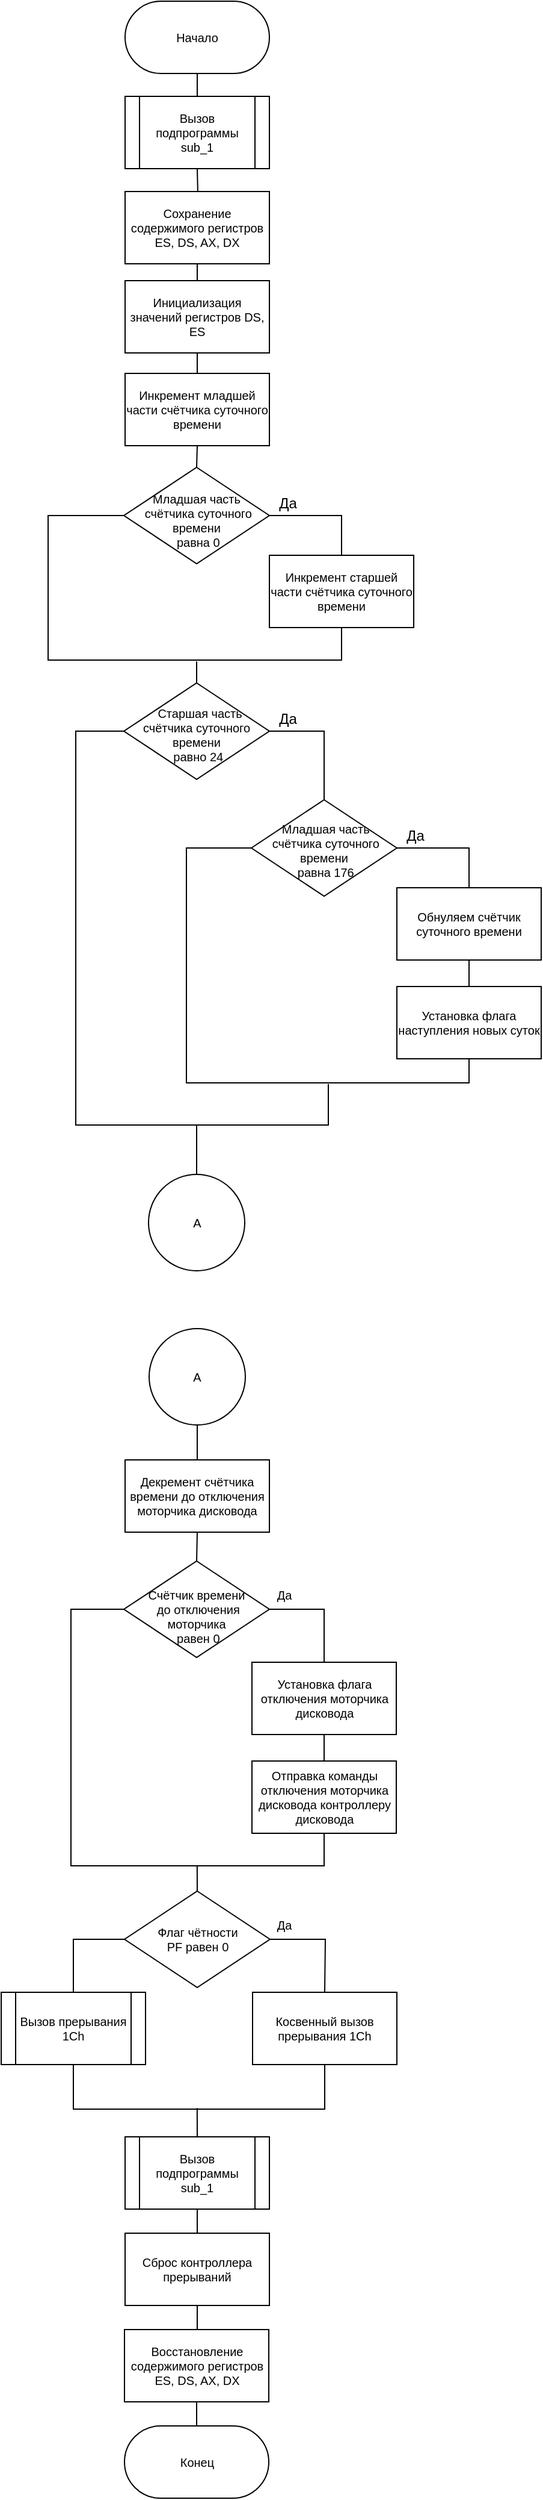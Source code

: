 <mxfile version="13.7.3" type="device"><diagram id="vEzgBr2tRx3um0AQD6LT" name="Page-1"><mxGraphModel dx="1395" dy="1069" grid="0" gridSize="10" guides="1" tooltips="1" connect="1" arrows="1" fold="1" page="1" pageScale="1" pageWidth="827" pageHeight="1169" math="0" shadow="0"><root><mxCell id="0"/><mxCell id="1" parent="0"/><mxCell id="I46ts-HFw3MQ4wNidFe4-3" value="" style="edgeStyle=orthogonalEdgeStyle;rounded=0;orthogonalLoop=1;jettySize=auto;html=1;endArrow=none;endFill=0;" parent="1" source="I46ts-HFw3MQ4wNidFe4-1" edge="1"><mxGeometry relative="1" as="geometry"><mxPoint x="420" y="171" as="targetPoint"/></mxGeometry></mxCell><mxCell id="I46ts-HFw3MQ4wNidFe4-1" value="Начало" style="rounded=1;whiteSpace=wrap;html=1;arcSize=50;fontSize=10;" parent="1" vertex="1"><mxGeometry x="360" y="92" width="120" height="60" as="geometry"/></mxCell><mxCell id="I46ts-HFw3MQ4wNidFe4-8" value="" style="edgeStyle=orthogonalEdgeStyle;rounded=0;orthogonalLoop=1;jettySize=auto;html=1;endArrow=none;endFill=0;" parent="1" target="I46ts-HFw3MQ4wNidFe4-6" edge="1"><mxGeometry relative="1" as="geometry"><mxPoint x="420" y="231" as="sourcePoint"/></mxGeometry></mxCell><mxCell id="Ol0smbycUpRR2l0TEpOd-20" style="edgeStyle=orthogonalEdgeStyle;rounded=0;orthogonalLoop=1;jettySize=auto;html=1;exitX=0.5;exitY=1;exitDx=0;exitDy=0;entryX=0.5;entryY=0;entryDx=0;entryDy=0;endArrow=none;endFill=0;" edge="1" parent="1" source="I46ts-HFw3MQ4wNidFe4-4" target="Ol0smbycUpRR2l0TEpOd-19"><mxGeometry relative="1" as="geometry"/></mxCell><mxCell id="I46ts-HFw3MQ4wNidFe4-4" value="Инициализация значений регистров DS, ES" style="rounded=0;whiteSpace=wrap;html=1;fontSize=10;" parent="1" vertex="1"><mxGeometry x="360" y="324" width="120" height="60" as="geometry"/></mxCell><mxCell id="Ol0smbycUpRR2l0TEpOd-16" style="edgeStyle=orthogonalEdgeStyle;rounded=0;orthogonalLoop=1;jettySize=auto;html=1;exitX=0.5;exitY=1;exitDx=0;exitDy=0;entryX=0.5;entryY=0;entryDx=0;entryDy=0;endArrow=none;endFill=0;" edge="1" parent="1" source="I46ts-HFw3MQ4wNidFe4-6" target="I46ts-HFw3MQ4wNidFe4-4"><mxGeometry relative="1" as="geometry"/></mxCell><mxCell id="I46ts-HFw3MQ4wNidFe4-6" value="Сохранение содержимого регистров ES, DS, AX, DX" style="rounded=0;whiteSpace=wrap;html=1;fontSize=10;" parent="1" vertex="1"><mxGeometry x="360" y="250" width="120" height="60" as="geometry"/></mxCell><mxCell id="Ol0smbycUpRR2l0TEpOd-4" style="edgeStyle=orthogonalEdgeStyle;rounded=0;orthogonalLoop=1;jettySize=auto;html=1;exitX=1;exitY=0.5;exitDx=0;exitDy=0;entryX=0.5;entryY=0;entryDx=0;entryDy=0;endArrow=none;endFill=0;" edge="1" parent="1" source="Ol0smbycUpRR2l0TEpOd-1" target="Ol0smbycUpRR2l0TEpOd-3"><mxGeometry relative="1" as="geometry"/></mxCell><mxCell id="Ol0smbycUpRR2l0TEpOd-22" style="edgeStyle=orthogonalEdgeStyle;rounded=0;orthogonalLoop=1;jettySize=auto;html=1;exitX=0;exitY=0.5;exitDx=0;exitDy=0;entryX=0.5;entryY=1;entryDx=0;entryDy=0;endArrow=none;endFill=0;fontSize=10;" edge="1" parent="1" source="Ol0smbycUpRR2l0TEpOd-1" target="Ol0smbycUpRR2l0TEpOd-3"><mxGeometry relative="1" as="geometry"><Array as="points"><mxPoint x="296" y="519"/><mxPoint x="296" y="639"/><mxPoint x="540" y="639"/></Array></mxGeometry></mxCell><mxCell id="Ol0smbycUpRR2l0TEpOd-1" value="&lt;font style=&quot;font-size: 10px;&quot;&gt;Младшая часть&lt;br style=&quot;font-size: 10px;&quot;&gt;&amp;nbsp;счётчика суточного времени&lt;br style=&quot;font-size: 10px;&quot;&gt;&amp;nbsp;равна 0&lt;/font&gt;" style="rhombus;whiteSpace=wrap;html=1;fontSize=10;align=center;verticalAlign=middle;spacingTop=24;spacingBottom=17;" vertex="1" parent="1"><mxGeometry x="359" y="479" width="121" height="80" as="geometry"/></mxCell><mxCell id="Ol0smbycUpRR2l0TEpOd-3" value="Инкремент старшей части счётчика суточного времени" style="rounded=0;whiteSpace=wrap;html=1;fontSize=10;" vertex="1" parent="1"><mxGeometry x="480" y="552" width="120" height="60" as="geometry"/></mxCell><mxCell id="Ol0smbycUpRR2l0TEpOd-8" value="Да" style="text;html=1;align=center;verticalAlign=middle;resizable=0;points=[];autosize=1;" vertex="1" parent="1"><mxGeometry x="480" y="499" width="30" height="20" as="geometry"/></mxCell><mxCell id="Ol0smbycUpRR2l0TEpOd-18" value="&lt;span style=&quot;font-size: 10px;&quot;&gt;Вызов подпрограммы sub_1&lt;/span&gt;" style="shape=process;whiteSpace=wrap;html=1;backgroundOutline=1;fontSize=10;" vertex="1" parent="1"><mxGeometry x="360" y="171" width="120" height="60" as="geometry"/></mxCell><mxCell id="Ol0smbycUpRR2l0TEpOd-21" style="edgeStyle=orthogonalEdgeStyle;rounded=0;orthogonalLoop=1;jettySize=auto;html=1;exitX=0.5;exitY=1;exitDx=0;exitDy=0;entryX=0.5;entryY=0;entryDx=0;entryDy=0;endArrow=none;endFill=0;" edge="1" parent="1" source="Ol0smbycUpRR2l0TEpOd-19" target="Ol0smbycUpRR2l0TEpOd-1"><mxGeometry relative="1" as="geometry"/></mxCell><mxCell id="Ol0smbycUpRR2l0TEpOd-19" value="Инкремент младшей части счётчика суточного времени" style="rounded=0;whiteSpace=wrap;html=1;fontSize=10;" vertex="1" parent="1"><mxGeometry x="360" y="401" width="120" height="60" as="geometry"/></mxCell><mxCell id="Ol0smbycUpRR2l0TEpOd-32" style="edgeStyle=orthogonalEdgeStyle;rounded=0;orthogonalLoop=1;jettySize=auto;html=1;exitX=0.5;exitY=0;exitDx=0;exitDy=0;endArrow=none;endFill=0;fontSize=10;" edge="1" parent="1" source="Ol0smbycUpRR2l0TEpOd-27"><mxGeometry relative="1" as="geometry"><mxPoint x="419.5" y="640.167" as="targetPoint"/></mxGeometry></mxCell><mxCell id="Ol0smbycUpRR2l0TEpOd-40" style="edgeStyle=orthogonalEdgeStyle;rounded=0;orthogonalLoop=1;jettySize=auto;html=1;exitX=1;exitY=0.5;exitDx=0;exitDy=0;endArrow=none;endFill=0;fontSize=10;" edge="1" parent="1" source="Ol0smbycUpRR2l0TEpOd-27" target="Ol0smbycUpRR2l0TEpOd-35"><mxGeometry relative="1" as="geometry"/></mxCell><mxCell id="Ol0smbycUpRR2l0TEpOd-44" style="edgeStyle=orthogonalEdgeStyle;rounded=0;orthogonalLoop=1;jettySize=auto;html=1;exitX=0;exitY=0.5;exitDx=0;exitDy=0;endArrow=none;endFill=0;fontSize=10;" edge="1" parent="1" source="Ol0smbycUpRR2l0TEpOd-27"><mxGeometry relative="1" as="geometry"><mxPoint x="529" y="991" as="targetPoint"/><Array as="points"><mxPoint x="319" y="698"/><mxPoint x="319" y="1025"/><mxPoint x="529" y="1025"/></Array></mxGeometry></mxCell><mxCell id="Ol0smbycUpRR2l0TEpOd-27" value="&amp;nbsp; Старшая часть &lt;br&gt;счётчика суточного времени &lt;br&gt;&amp;nbsp;равно 24" style="rhombus;whiteSpace=wrap;html=1;fontSize=10;align=center;verticalAlign=middle;spacingTop=24;spacingBottom=19;" vertex="1" parent="1"><mxGeometry x="359" y="658" width="121" height="80" as="geometry"/></mxCell><mxCell id="Ol0smbycUpRR2l0TEpOd-29" value="Да" style="text;html=1;align=center;verticalAlign=middle;resizable=0;points=[];autosize=1;" vertex="1" parent="1"><mxGeometry x="480" y="678" width="30" height="20" as="geometry"/></mxCell><mxCell id="Ol0smbycUpRR2l0TEpOd-33" style="edgeStyle=orthogonalEdgeStyle;rounded=0;orthogonalLoop=1;jettySize=auto;html=1;exitX=1;exitY=0.5;exitDx=0;exitDy=0;entryX=0.5;entryY=0;entryDx=0;entryDy=0;endArrow=none;endFill=0;" edge="1" parent="1" source="Ol0smbycUpRR2l0TEpOd-35" target="Ol0smbycUpRR2l0TEpOd-36"><mxGeometry relative="1" as="geometry"/></mxCell><mxCell id="Ol0smbycUpRR2l0TEpOd-43" style="edgeStyle=orthogonalEdgeStyle;rounded=0;orthogonalLoop=1;jettySize=auto;html=1;exitX=0;exitY=0.5;exitDx=0;exitDy=0;entryX=0.5;entryY=1;entryDx=0;entryDy=0;endArrow=none;endFill=0;fontSize=10;" edge="1" parent="1" source="Ol0smbycUpRR2l0TEpOd-35" target="Ol0smbycUpRR2l0TEpOd-41"><mxGeometry relative="1" as="geometry"><Array as="points"><mxPoint x="411" y="795"/><mxPoint x="411" y="990"/><mxPoint x="646" y="990"/></Array></mxGeometry></mxCell><mxCell id="Ol0smbycUpRR2l0TEpOd-35" value="&lt;font style=&quot;font-size: 10px&quot;&gt;&amp;nbsp;Младшая часть&lt;br style=&quot;font-size: 10px&quot;&gt;&amp;nbsp;счётчика суточного времени&lt;br style=&quot;font-size: 10px&quot;&gt;&amp;nbsp;равна 176&lt;/font&gt;" style="rhombus;whiteSpace=wrap;html=1;fontSize=10;align=center;verticalAlign=middle;spacingTop=28;spacingBottom=24;spacingLeft=0;" vertex="1" parent="1"><mxGeometry x="465" y="755" width="121" height="80" as="geometry"/></mxCell><mxCell id="Ol0smbycUpRR2l0TEpOd-42" style="edgeStyle=orthogonalEdgeStyle;rounded=0;orthogonalLoop=1;jettySize=auto;html=1;exitX=0.5;exitY=1;exitDx=0;exitDy=0;entryX=0.5;entryY=0;entryDx=0;entryDy=0;endArrow=none;endFill=0;fontSize=10;" edge="1" parent="1" source="Ol0smbycUpRR2l0TEpOd-36" target="Ol0smbycUpRR2l0TEpOd-41"><mxGeometry relative="1" as="geometry"/></mxCell><mxCell id="Ol0smbycUpRR2l0TEpOd-36" value="Обнуляем счётчик суточного времени" style="rounded=0;whiteSpace=wrap;html=1;fontSize=10;" vertex="1" parent="1"><mxGeometry x="586" y="828" width="120" height="60" as="geometry"/></mxCell><mxCell id="Ol0smbycUpRR2l0TEpOd-37" value="Да" style="text;html=1;align=center;verticalAlign=middle;resizable=0;points=[];autosize=1;" vertex="1" parent="1"><mxGeometry x="586" y="775" width="30" height="20" as="geometry"/></mxCell><mxCell id="Ol0smbycUpRR2l0TEpOd-41" value="Установка флага наступления новых суток" style="rounded=0;whiteSpace=wrap;html=1;fontSize=10;" vertex="1" parent="1"><mxGeometry x="586" y="910" width="120" height="60" as="geometry"/></mxCell><mxCell id="Ol0smbycUpRR2l0TEpOd-47" style="edgeStyle=orthogonalEdgeStyle;rounded=0;orthogonalLoop=1;jettySize=auto;html=1;exitX=0.5;exitY=0;exitDx=0;exitDy=0;endArrow=none;endFill=0;fontSize=10;" edge="1" parent="1" source="Ol0smbycUpRR2l0TEpOd-45"><mxGeometry relative="1" as="geometry"><mxPoint x="419.5" y="1025.167" as="targetPoint"/></mxGeometry></mxCell><mxCell id="Ol0smbycUpRR2l0TEpOd-45" value="А" style="ellipse;whiteSpace=wrap;html=1;aspect=fixed;fontSize=10;align=center;" vertex="1" parent="1"><mxGeometry x="379.5" y="1066" width="80" height="80" as="geometry"/></mxCell><mxCell id="Ol0smbycUpRR2l0TEpOd-50" style="edgeStyle=orthogonalEdgeStyle;rounded=0;orthogonalLoop=1;jettySize=auto;html=1;exitX=0.5;exitY=1;exitDx=0;exitDy=0;entryX=0.5;entryY=0;entryDx=0;entryDy=0;endArrow=none;endFill=0;fontSize=10;" edge="1" parent="1" source="Ol0smbycUpRR2l0TEpOd-48" target="Ol0smbycUpRR2l0TEpOd-49"><mxGeometry relative="1" as="geometry"/></mxCell><mxCell id="Ol0smbycUpRR2l0TEpOd-48" value="А" style="ellipse;whiteSpace=wrap;html=1;aspect=fixed;fontSize=10;align=center;" vertex="1" parent="1"><mxGeometry x="380" y="1194" width="80" height="80" as="geometry"/></mxCell><mxCell id="Ol0smbycUpRR2l0TEpOd-49" value="Декремент счётчика времени до отключения моторчика дисковода" style="rounded=0;whiteSpace=wrap;html=1;fontSize=10;" vertex="1" parent="1"><mxGeometry x="360" y="1303" width="120" height="60" as="geometry"/></mxCell><mxCell id="Ol0smbycUpRR2l0TEpOd-52" style="edgeStyle=orthogonalEdgeStyle;rounded=0;orthogonalLoop=1;jettySize=auto;html=1;exitX=0.5;exitY=0;exitDx=0;exitDy=0;entryX=0.5;entryY=1;entryDx=0;entryDy=0;endArrow=none;endFill=0;fontSize=10;" edge="1" parent="1" source="Ol0smbycUpRR2l0TEpOd-51" target="Ol0smbycUpRR2l0TEpOd-49"><mxGeometry relative="1" as="geometry"/></mxCell><mxCell id="Ol0smbycUpRR2l0TEpOd-56" style="edgeStyle=orthogonalEdgeStyle;rounded=0;orthogonalLoop=1;jettySize=auto;html=1;exitX=1;exitY=0.5;exitDx=0;exitDy=0;endArrow=none;endFill=0;fontSize=10;" edge="1" parent="1" source="Ol0smbycUpRR2l0TEpOd-51" target="Ol0smbycUpRR2l0TEpOd-54"><mxGeometry relative="1" as="geometry"/></mxCell><mxCell id="Ol0smbycUpRR2l0TEpOd-59" style="edgeStyle=orthogonalEdgeStyle;rounded=0;orthogonalLoop=1;jettySize=auto;html=1;exitX=0;exitY=0.5;exitDx=0;exitDy=0;entryX=0.5;entryY=1;entryDx=0;entryDy=0;endArrow=none;endFill=0;fontSize=10;" edge="1" parent="1" source="Ol0smbycUpRR2l0TEpOd-51" target="Ol0smbycUpRR2l0TEpOd-55"><mxGeometry relative="1" as="geometry"><Array as="points"><mxPoint x="315" y="1427"/><mxPoint x="315" y="1640"/><mxPoint x="526" y="1640"/></Array></mxGeometry></mxCell><mxCell id="Ol0smbycUpRR2l0TEpOd-51" value="Счётчик времени&lt;br&gt;&amp;nbsp;до отключения моторчика &lt;br&gt;&amp;nbsp;равен 0" style="rhombus;whiteSpace=wrap;html=1;fontSize=10;align=center;verticalAlign=middle;spacingTop=36;spacingBottom=24;spacingLeft=0;" vertex="1" parent="1"><mxGeometry x="359" y="1387" width="121" height="80" as="geometry"/></mxCell><mxCell id="Ol0smbycUpRR2l0TEpOd-53" style="edgeStyle=orthogonalEdgeStyle;rounded=0;orthogonalLoop=1;jettySize=auto;html=1;exitX=0.5;exitY=1;exitDx=0;exitDy=0;entryX=0.5;entryY=0;entryDx=0;entryDy=0;endArrow=none;endFill=0;fontSize=10;" edge="1" parent="1" source="Ol0smbycUpRR2l0TEpOd-54" target="Ol0smbycUpRR2l0TEpOd-55"><mxGeometry relative="1" as="geometry"/></mxCell><mxCell id="Ol0smbycUpRR2l0TEpOd-54" value="Установка флага отключения моторчика дисковода" style="rounded=0;whiteSpace=wrap;html=1;fontSize=10;" vertex="1" parent="1"><mxGeometry x="465.5" y="1471" width="120" height="60" as="geometry"/></mxCell><mxCell id="Ol0smbycUpRR2l0TEpOd-55" value="Отправка команды отключения моторчика дисковода контроллеру дисковода" style="rounded=0;whiteSpace=wrap;html=1;fontSize=10;" vertex="1" parent="1"><mxGeometry x="465.5" y="1553" width="120" height="60" as="geometry"/></mxCell><mxCell id="Ol0smbycUpRR2l0TEpOd-57" value="Да" style="text;html=1;align=center;verticalAlign=middle;resizable=0;points=[];autosize=1;fontSize=10;" vertex="1" parent="1"><mxGeometry x="480" y="1407" width="23" height="16" as="geometry"/></mxCell><mxCell id="Ol0smbycUpRR2l0TEpOd-60" style="edgeStyle=orthogonalEdgeStyle;rounded=0;orthogonalLoop=1;jettySize=auto;html=1;exitX=1;exitY=0.5;exitDx=0;exitDy=0;endArrow=none;endFill=0;fontSize=10;" edge="1" parent="1" source="Ol0smbycUpRR2l0TEpOd-61"><mxGeometry relative="1" as="geometry"><mxPoint x="526" y="1745" as="targetPoint"/></mxGeometry></mxCell><mxCell id="Ol0smbycUpRR2l0TEpOd-67" style="edgeStyle=orthogonalEdgeStyle;rounded=0;orthogonalLoop=1;jettySize=auto;html=1;exitX=0;exitY=0.5;exitDx=0;exitDy=0;endArrow=none;endFill=0;fontSize=10;" edge="1" parent="1" source="Ol0smbycUpRR2l0TEpOd-61" target="Ol0smbycUpRR2l0TEpOd-65"><mxGeometry relative="1" as="geometry"/></mxCell><mxCell id="Ol0smbycUpRR2l0TEpOd-69" style="edgeStyle=orthogonalEdgeStyle;rounded=0;orthogonalLoop=1;jettySize=auto;html=1;exitX=0.5;exitY=0;exitDx=0;exitDy=0;endArrow=none;endFill=0;fontSize=10;" edge="1" parent="1" source="Ol0smbycUpRR2l0TEpOd-61"><mxGeometry relative="1" as="geometry"><mxPoint x="419.931" y="1640.448" as="targetPoint"/></mxGeometry></mxCell><mxCell id="Ol0smbycUpRR2l0TEpOd-61" value="Флаг чётности &lt;br&gt;PF равен 0" style="rhombus;whiteSpace=wrap;html=1;fontSize=10;align=center;verticalAlign=middle;spacingTop=0;spacingBottom=0;spacingLeft=0;" vertex="1" parent="1"><mxGeometry x="359.5" y="1661" width="121" height="80" as="geometry"/></mxCell><mxCell id="Ol0smbycUpRR2l0TEpOd-63" value="Да" style="text;html=1;align=center;verticalAlign=middle;resizable=0;points=[];autosize=1;fontSize=10;" vertex="1" parent="1"><mxGeometry x="480.5" y="1681" width="23" height="16" as="geometry"/></mxCell><mxCell id="Ol0smbycUpRR2l0TEpOd-68" style="edgeStyle=orthogonalEdgeStyle;rounded=0;orthogonalLoop=1;jettySize=auto;html=1;exitX=0.5;exitY=1;exitDx=0;exitDy=0;entryX=0.5;entryY=1;entryDx=0;entryDy=0;endArrow=none;endFill=0;fontSize=10;" edge="1" parent="1" source="Ol0smbycUpRR2l0TEpOd-65" target="Ol0smbycUpRR2l0TEpOd-66"><mxGeometry relative="1" as="geometry"><Array as="points"><mxPoint x="317" y="1842"/><mxPoint x="526" y="1842"/></Array></mxGeometry></mxCell><mxCell id="Ol0smbycUpRR2l0TEpOd-65" value="Вызов прерывания 1Ch" style="shape=process;whiteSpace=wrap;html=1;backgroundOutline=1;fontSize=10;align=center;" vertex="1" parent="1"><mxGeometry x="257" y="1745" width="120" height="60" as="geometry"/></mxCell><mxCell id="Ol0smbycUpRR2l0TEpOd-66" value="Косвенный вызов прерывания 1Ch" style="rounded=0;whiteSpace=wrap;html=1;fontSize=10;align=center;" vertex="1" parent="1"><mxGeometry x="466" y="1745" width="120" height="60" as="geometry"/></mxCell><mxCell id="Ol0smbycUpRR2l0TEpOd-71" style="edgeStyle=orthogonalEdgeStyle;rounded=0;orthogonalLoop=1;jettySize=auto;html=1;exitX=0.5;exitY=0;exitDx=0;exitDy=0;endArrow=none;endFill=0;fontSize=10;" edge="1" parent="1" source="Ol0smbycUpRR2l0TEpOd-70"><mxGeometry relative="1" as="geometry"><mxPoint x="419.931" y="1841.138" as="targetPoint"/></mxGeometry></mxCell><mxCell id="Ol0smbycUpRR2l0TEpOd-74" style="edgeStyle=orthogonalEdgeStyle;rounded=0;orthogonalLoop=1;jettySize=auto;html=1;exitX=0.5;exitY=1;exitDx=0;exitDy=0;entryX=0.5;entryY=0;entryDx=0;entryDy=0;endArrow=none;endFill=0;fontSize=10;" edge="1" parent="1" source="Ol0smbycUpRR2l0TEpOd-70" target="Ol0smbycUpRR2l0TEpOd-73"><mxGeometry relative="1" as="geometry"/></mxCell><mxCell id="Ol0smbycUpRR2l0TEpOd-70" value="Вызов подпрограммы sub_1" style="shape=process;whiteSpace=wrap;html=1;backgroundOutline=1;fontSize=10;align=center;" vertex="1" parent="1"><mxGeometry x="360" y="1865" width="120" height="60" as="geometry"/></mxCell><mxCell id="Ol0smbycUpRR2l0TEpOd-77" style="edgeStyle=orthogonalEdgeStyle;rounded=0;orthogonalLoop=1;jettySize=auto;html=1;exitX=0.5;exitY=1;exitDx=0;exitDy=0;entryX=0.5;entryY=0;entryDx=0;entryDy=0;endArrow=none;endFill=0;fontSize=10;" edge="1" parent="1" source="Ol0smbycUpRR2l0TEpOd-72" target="Ol0smbycUpRR2l0TEpOd-76"><mxGeometry relative="1" as="geometry"/></mxCell><mxCell id="Ol0smbycUpRR2l0TEpOd-72" value="Восстановление содержимого регистров ES, DS, AX, DX" style="rounded=0;whiteSpace=wrap;html=1;fontSize=10;align=center;" vertex="1" parent="1"><mxGeometry x="359.5" y="2025" width="120" height="60" as="geometry"/></mxCell><mxCell id="Ol0smbycUpRR2l0TEpOd-75" style="edgeStyle=orthogonalEdgeStyle;rounded=0;orthogonalLoop=1;jettySize=auto;html=1;exitX=0.5;exitY=1;exitDx=0;exitDy=0;endArrow=none;endFill=0;fontSize=10;" edge="1" parent="1" source="Ol0smbycUpRR2l0TEpOd-73" target="Ol0smbycUpRR2l0TEpOd-72"><mxGeometry relative="1" as="geometry"/></mxCell><mxCell id="Ol0smbycUpRR2l0TEpOd-73" value="Сброс контроллера прерываний" style="rounded=0;whiteSpace=wrap;html=1;fontSize=10;align=center;" vertex="1" parent="1"><mxGeometry x="360" y="1945" width="120" height="60" as="geometry"/></mxCell><mxCell id="Ol0smbycUpRR2l0TEpOd-76" value="Конец" style="rounded=1;whiteSpace=wrap;html=1;arcSize=50;fontSize=10;" vertex="1" parent="1"><mxGeometry x="359.5" y="2105" width="120" height="60" as="geometry"/></mxCell></root></mxGraphModel></diagram></mxfile>